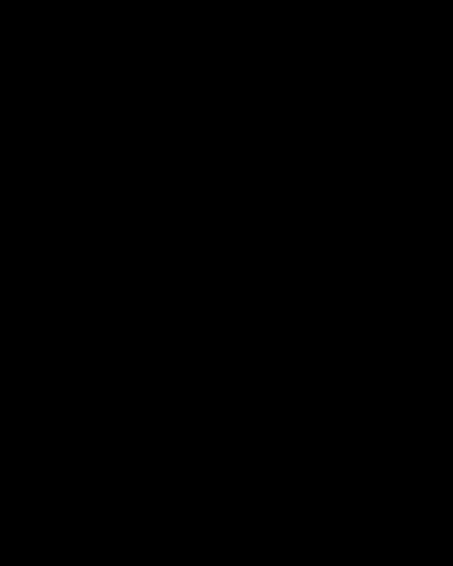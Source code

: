 reset
set encoding utf8
set log
set key Left
set key left

#set tics scale 3.0
set border linewidth 2.5
set format y "10^{%T}"
set format x "10^{%T}"
set key font ",18"
set key reverse

LW = 5
PS = 2
LT = 7
EV = 1

dataFile = "MeanSqd_1_0.04405_1_0_1.dat"

set term post enh col font "Latin_Modern_Roman" 22 size 20cm,16cm
set out "conta_msd.eps"

phi=0
aux=0.04405
#aux=1.7425

g=10.0
#k=aux/phi
k=0.04405
q=0.1
y=1.0
b=1.0

S = 2.*q*k*(y+2.*k)*(y+k) / (g+2.*q*k*(y+2.*k)*(y+k))
P = 1./(y+2.*k)

#set xrange [S/10:1000*P]
#set xrange [0.0001:1000]

set xlabel "{/:Italic {/Symbol D} T}"
set ylabel "{/:Italic MSD({/Symbol D} T)}"


f(x) = (g/((y+2.*k)*(y+k)))*(x - (1./(y+2.*k))*(1.-exp(-(y+2.*k)*x)) ) + 2.*q*k*x #MSD Normal


msd(x) = (2*(b*b)/((y+k)*(y+k))) * (-1/(k*k)-1/(2*(y+k)*(y+2*k)) - exp(-(y+2*k)*x)/(y*k) + exp(-k*x)/(k*k) + exp(-(y+k)*x)/(k*(y+k)) + exp(-2*(y+k)*x)/(2*y*(y+k)) + x/k + exp(-(y+2*k)*x)/(y*(y+2*k))) + f(x)

plot dataFile every EV u 1:2 w lp lt LT ps PS lw LW lc rgb "blue" title sprintf("k=%g b=%g",k,b),\
     msd(x) lw LW lc rgb "black" title "Analytical Biased MSD",\
     f(x) lw LW lc rgb "red" title "Analytical Unbiased MSD"
